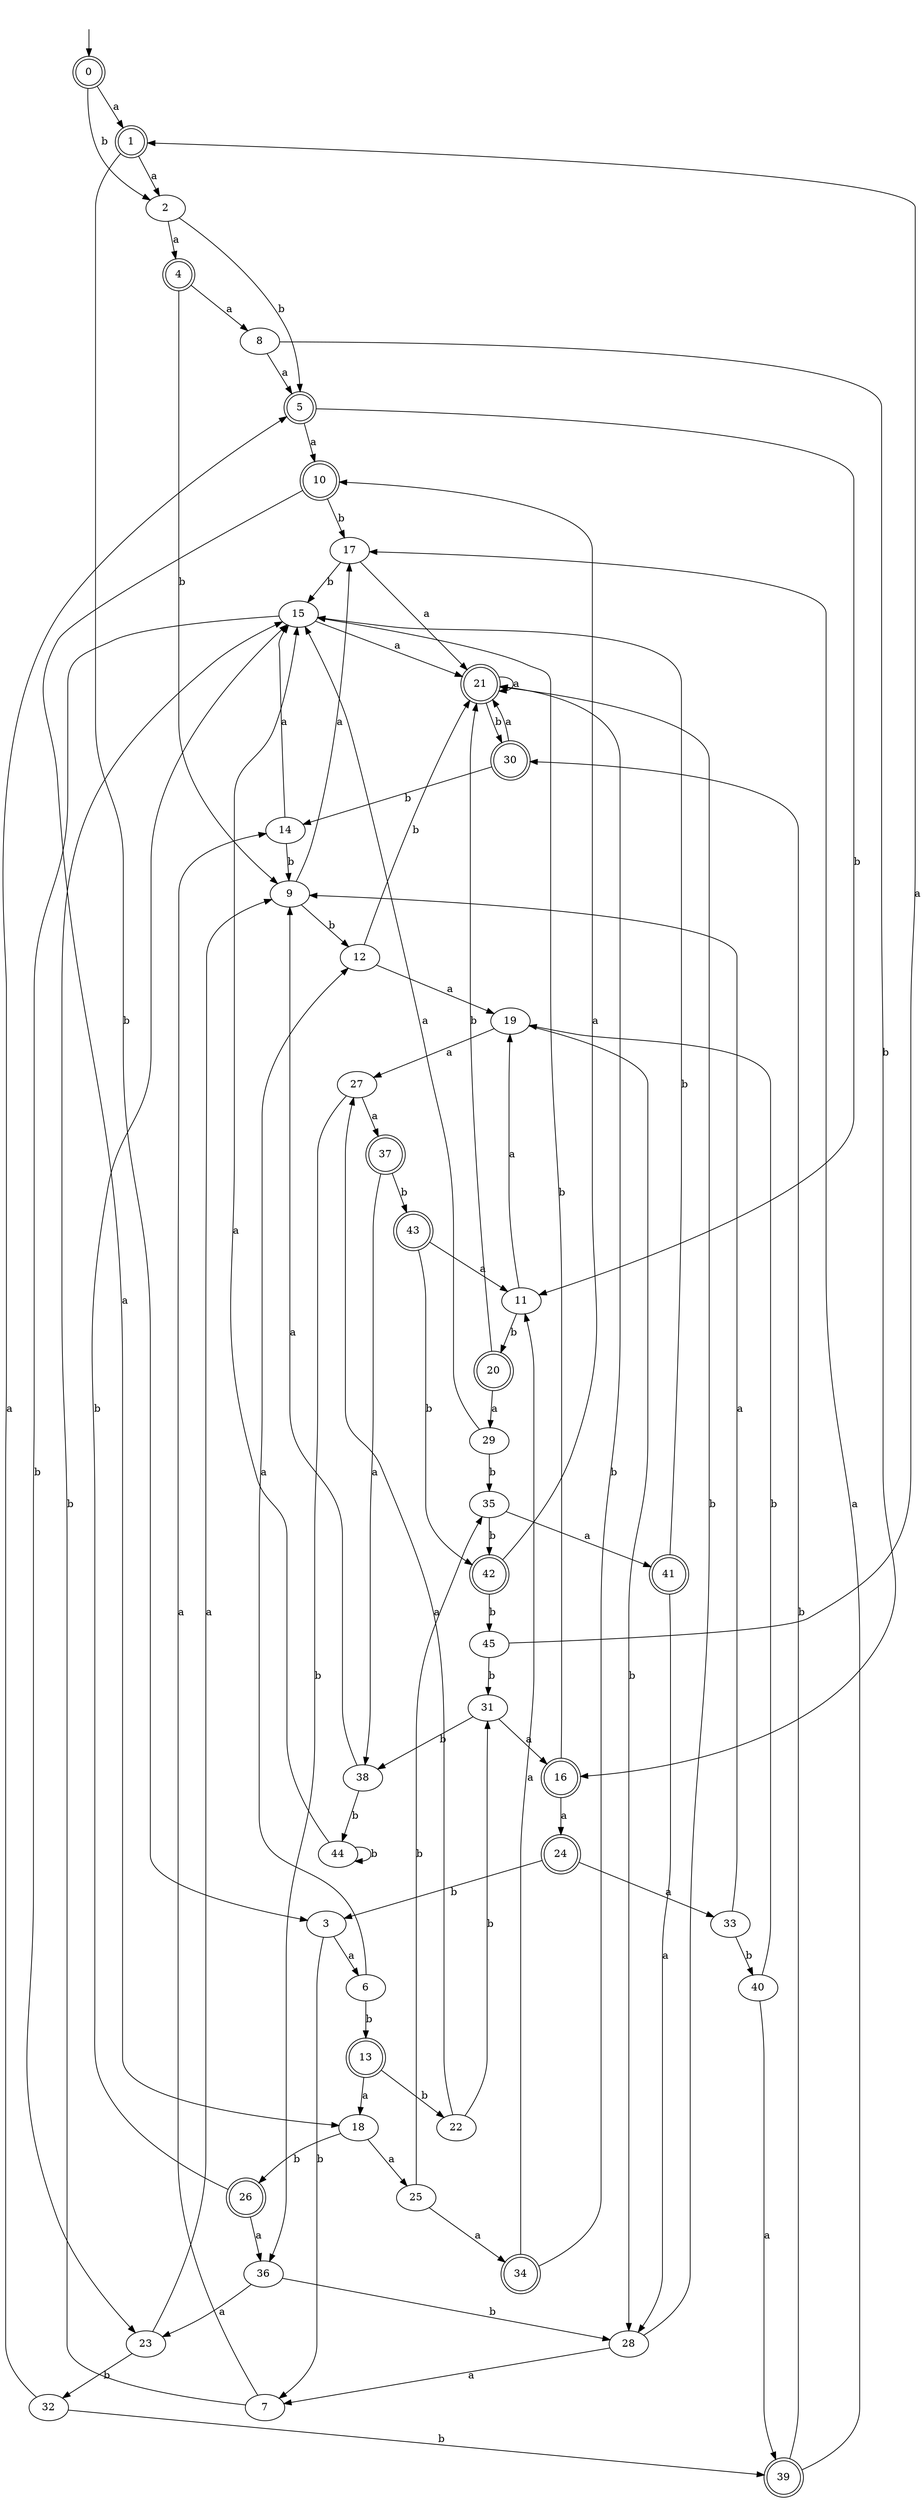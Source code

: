 digraph RandomDFA {
  __start0 [label="", shape=none];
  __start0 -> 0 [label=""];
  0 [shape=circle] [shape=doublecircle]
  0 -> 1 [label="a"]
  0 -> 2 [label="b"]
  1 [shape=doublecircle]
  1 -> 2 [label="a"]
  1 -> 3 [label="b"]
  2
  2 -> 4 [label="a"]
  2 -> 5 [label="b"]
  3
  3 -> 6 [label="a"]
  3 -> 7 [label="b"]
  4 [shape=doublecircle]
  4 -> 8 [label="a"]
  4 -> 9 [label="b"]
  5 [shape=doublecircle]
  5 -> 10 [label="a"]
  5 -> 11 [label="b"]
  6
  6 -> 12 [label="a"]
  6 -> 13 [label="b"]
  7
  7 -> 14 [label="a"]
  7 -> 15 [label="b"]
  8
  8 -> 5 [label="a"]
  8 -> 16 [label="b"]
  9
  9 -> 17 [label="a"]
  9 -> 12 [label="b"]
  10 [shape=doublecircle]
  10 -> 18 [label="a"]
  10 -> 17 [label="b"]
  11
  11 -> 19 [label="a"]
  11 -> 20 [label="b"]
  12
  12 -> 19 [label="a"]
  12 -> 21 [label="b"]
  13 [shape=doublecircle]
  13 -> 18 [label="a"]
  13 -> 22 [label="b"]
  14
  14 -> 15 [label="a"]
  14 -> 9 [label="b"]
  15
  15 -> 21 [label="a"]
  15 -> 23 [label="b"]
  16 [shape=doublecircle]
  16 -> 24 [label="a"]
  16 -> 15 [label="b"]
  17
  17 -> 21 [label="a"]
  17 -> 15 [label="b"]
  18
  18 -> 25 [label="a"]
  18 -> 26 [label="b"]
  19
  19 -> 27 [label="a"]
  19 -> 28 [label="b"]
  20 [shape=doublecircle]
  20 -> 29 [label="a"]
  20 -> 21 [label="b"]
  21 [shape=doublecircle]
  21 -> 21 [label="a"]
  21 -> 30 [label="b"]
  22
  22 -> 27 [label="a"]
  22 -> 31 [label="b"]
  23
  23 -> 9 [label="a"]
  23 -> 32 [label="b"]
  24 [shape=doublecircle]
  24 -> 33 [label="a"]
  24 -> 3 [label="b"]
  25
  25 -> 34 [label="a"]
  25 -> 35 [label="b"]
  26 [shape=doublecircle]
  26 -> 36 [label="a"]
  26 -> 15 [label="b"]
  27
  27 -> 37 [label="a"]
  27 -> 36 [label="b"]
  28
  28 -> 7 [label="a"]
  28 -> 21 [label="b"]
  29
  29 -> 15 [label="a"]
  29 -> 35 [label="b"]
  30 [shape=doublecircle]
  30 -> 21 [label="a"]
  30 -> 14 [label="b"]
  31
  31 -> 16 [label="a"]
  31 -> 38 [label="b"]
  32
  32 -> 5 [label="a"]
  32 -> 39 [label="b"]
  33
  33 -> 9 [label="a"]
  33 -> 40 [label="b"]
  34 [shape=doublecircle]
  34 -> 11 [label="a"]
  34 -> 21 [label="b"]
  35
  35 -> 41 [label="a"]
  35 -> 42 [label="b"]
  36
  36 -> 23 [label="a"]
  36 -> 28 [label="b"]
  37 [shape=doublecircle]
  37 -> 38 [label="a"]
  37 -> 43 [label="b"]
  38
  38 -> 9 [label="a"]
  38 -> 44 [label="b"]
  39 [shape=doublecircle]
  39 -> 17 [label="a"]
  39 -> 30 [label="b"]
  40
  40 -> 39 [label="a"]
  40 -> 19 [label="b"]
  41 [shape=doublecircle]
  41 -> 28 [label="a"]
  41 -> 15 [label="b"]
  42 [shape=doublecircle]
  42 -> 10 [label="a"]
  42 -> 45 [label="b"]
  43 [shape=doublecircle]
  43 -> 11 [label="a"]
  43 -> 42 [label="b"]
  44
  44 -> 15 [label="a"]
  44 -> 44 [label="b"]
  45
  45 -> 1 [label="a"]
  45 -> 31 [label="b"]
}

